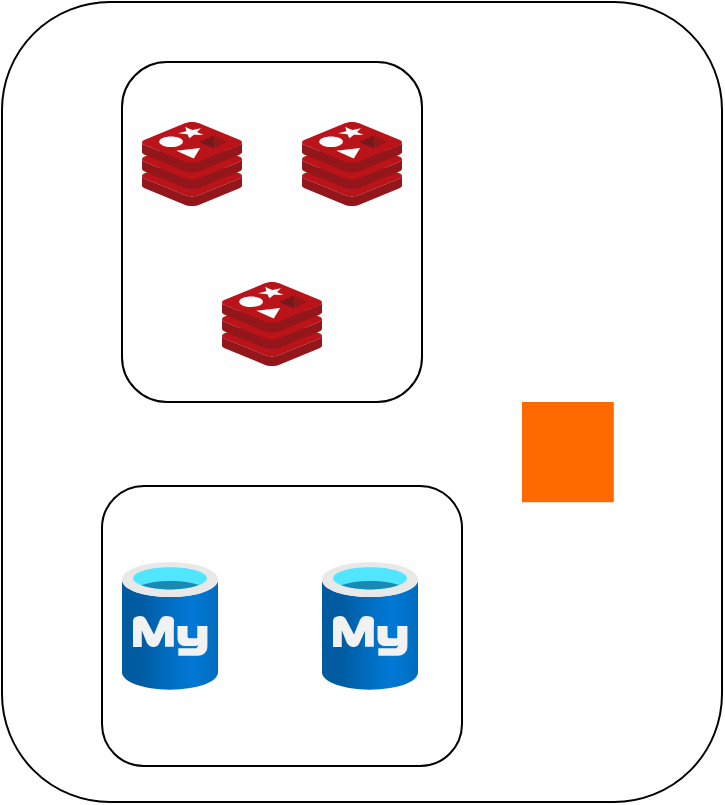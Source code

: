 <mxfile>
    <diagram id="jiC6WJr7rHiID46r-8SW" name="第 1 页">
        <mxGraphModel dx="802" dy="659" grid="1" gridSize="10" guides="1" tooltips="1" connect="1" arrows="1" fold="1" page="1" pageScale="1" pageWidth="827" pageHeight="1169" math="0" shadow="0">
            <root>
                <mxCell id="0"/>
                <mxCell id="1" parent="0"/>
                <mxCell id="12" value="" style="rounded=1;whiteSpace=wrap;html=1;fillColor=none;" parent="1" vertex="1">
                    <mxGeometry x="450" y="60" width="360" height="400" as="geometry"/>
                </mxCell>
                <mxCell id="8" value="" style="rounded=1;whiteSpace=wrap;html=1;fillColor=none;" parent="1" vertex="1">
                    <mxGeometry x="510" y="90" width="150" height="170" as="geometry"/>
                </mxCell>
                <mxCell id="9" value="" style="rounded=1;whiteSpace=wrap;html=1;fillColor=none;" parent="1" vertex="1">
                    <mxGeometry x="500" y="302" width="180" height="140" as="geometry"/>
                </mxCell>
                <mxCell id="2" value="" style="image;sketch=0;aspect=fixed;html=1;points=[];align=center;fontSize=12;image=img/lib/mscae/Cache_Redis_Product.svg;" parent="1" vertex="1">
                    <mxGeometry x="520" y="120" width="50" height="42" as="geometry"/>
                </mxCell>
                <mxCell id="3" value="" style="image;sketch=0;aspect=fixed;html=1;points=[];align=center;fontSize=12;image=img/lib/mscae/Cache_Redis_Product.svg;" parent="1" vertex="1">
                    <mxGeometry x="600" y="120" width="50" height="42" as="geometry"/>
                </mxCell>
                <mxCell id="4" value="" style="image;sketch=0;aspect=fixed;html=1;points=[];align=center;fontSize=12;image=img/lib/mscae/Cache_Redis_Product.svg;" parent="1" vertex="1">
                    <mxGeometry x="560" y="200" width="50" height="42" as="geometry"/>
                </mxCell>
                <mxCell id="5" value="" style="image;aspect=fixed;html=1;points=[];align=center;fontSize=12;image=img/lib/azure2/databases/Azure_Database_MySQL_Server.svg;" parent="1" vertex="1">
                    <mxGeometry x="510" y="340" width="48" height="64" as="geometry"/>
                </mxCell>
                <mxCell id="6" value="" style="image;aspect=fixed;html=1;points=[];align=center;fontSize=12;image=img/lib/azure2/databases/Azure_Database_MySQL_Server.svg;" parent="1" vertex="1">
                    <mxGeometry x="610" y="340" width="48" height="64" as="geometry"/>
                </mxCell>
                <mxCell id="7" value="" style="points=[];aspect=fixed;html=1;align=center;shadow=0;dashed=0;fillColor=#FF6A00;strokeColor=none;shape=mxgraph.alibaba_cloud.elasticsearch;" parent="1" vertex="1">
                    <mxGeometry x="710" y="260" width="45.9" height="50.1" as="geometry"/>
                </mxCell>
            </root>
        </mxGraphModel>
    </diagram>
</mxfile>